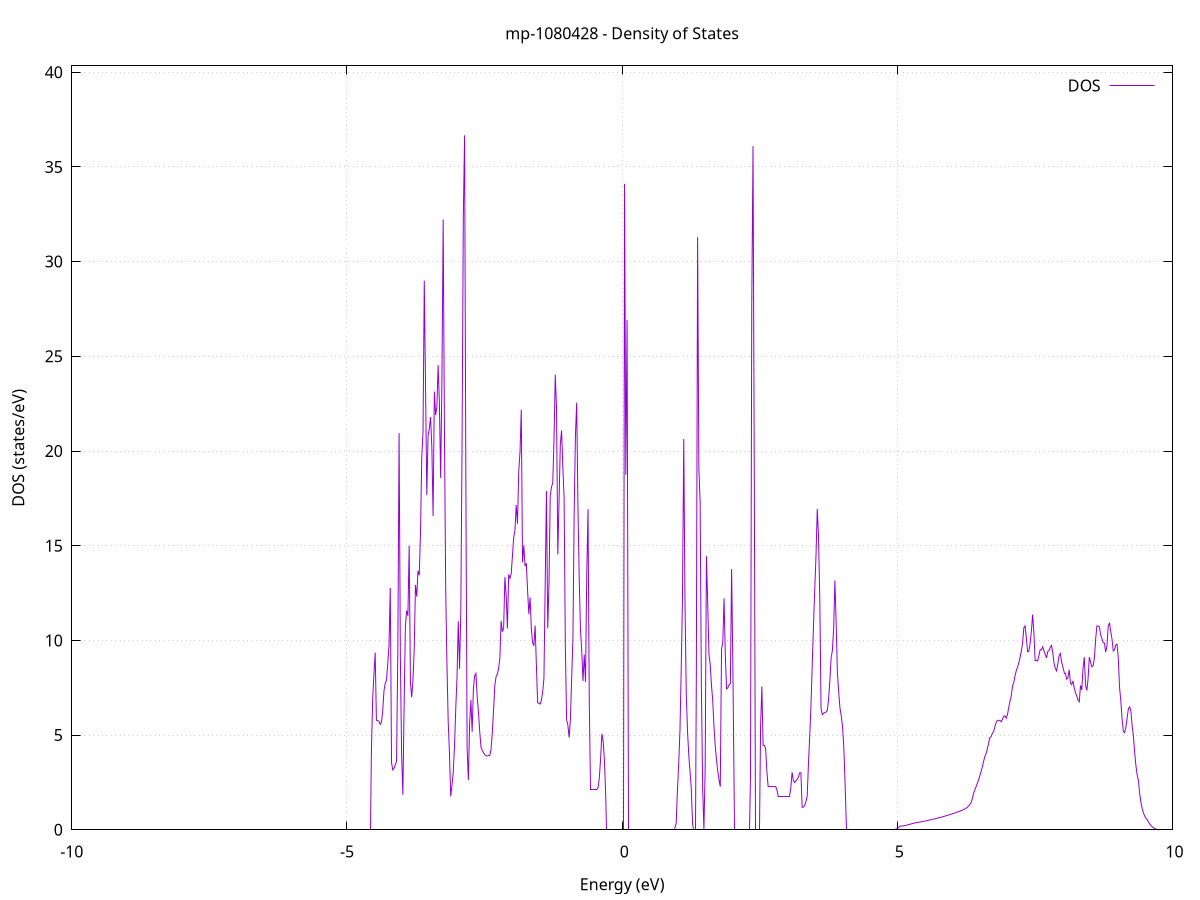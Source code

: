 set title 'mp-1080428 - Density of States'
set xlabel 'Energy (eV)'
set ylabel 'DOS (states/eV)'
set grid
set xrange [-10:10]
set yrange [0:40.336]
set xzeroaxis lt -1
set terminal png size 800,600
set output 'mp-1080428_dos_gnuplot.png'
plot '-' using 1:2 with lines title 'DOS'
-33.919700 0.000000
-33.896800 0.000000
-33.873900 0.000000
-33.851000 0.000000
-33.828200 0.000000
-33.805300 0.000000
-33.782400 0.000000
-33.759500 0.000000
-33.736600 0.000000
-33.713700 0.000000
-33.690800 0.000000
-33.667900 0.000000
-33.645100 0.000000
-33.622200 0.000000
-33.599300 0.000000
-33.576400 0.000000
-33.553500 0.000000
-33.530600 0.000000
-33.507700 0.000000
-33.484900 0.000000
-33.462000 0.000000
-33.439100 0.000000
-33.416200 0.000000
-33.393300 0.000000
-33.370400 0.000000
-33.347500 0.000000
-33.324700 0.000000
-33.301800 0.000000
-33.278900 0.000000
-33.256000 0.000000
-33.233100 0.000000
-33.210200 0.000000
-33.187300 0.000000
-33.164400 0.000000
-33.141600 0.000000
-33.118700 0.000000
-33.095800 0.000000
-33.072900 0.000000
-33.050000 0.000000
-33.027100 0.000000
-33.004200 0.000000
-32.981400 0.000000
-32.958500 0.000000
-32.935600 0.000000
-32.912700 0.000000
-32.889800 0.000000
-32.866900 0.000000
-32.844000 0.000000
-32.821200 0.000000
-32.798300 0.000000
-32.775400 0.000000
-32.752500 0.000000
-32.729600 0.000000
-32.706700 0.000000
-32.683800 0.000000
-32.660900 0.000000
-32.638100 0.000000
-32.615200 0.000000
-32.592300 0.000000
-32.569400 0.000000
-32.546500 0.000000
-32.523600 0.000000
-32.500700 0.000000
-32.477900 0.000000
-32.455000 0.000000
-32.432100 0.000000
-32.409200 0.000000
-32.386300 0.000000
-32.363400 0.000000
-32.340500 0.000000
-32.317700 0.000000
-32.294800 0.000000
-32.271900 0.000000
-32.249000 0.000000
-32.226100 0.000000
-32.203200 0.000000
-32.180300 0.000000
-32.157400 0.000000
-32.134600 0.000000
-32.111700 0.000000
-32.088800 0.000000
-32.065900 0.000000
-32.043000 0.000000
-32.020100 0.000000
-31.997200 0.000000
-31.974400 0.000000
-31.951500 0.000000
-31.928600 0.000000
-31.905700 0.000000
-31.882800 0.000000
-31.859900 0.000000
-31.837000 0.000000
-31.814100 0.000000
-31.791300 0.000000
-31.768400 0.000000
-31.745500 0.000000
-31.722600 0.000000
-31.699700 0.000000
-31.676800 0.000000
-31.653900 0.000000
-31.631100 0.000000
-31.608200 0.000000
-31.585300 0.000000
-31.562400 0.000000
-31.539500 0.000000
-31.516600 0.000000
-31.493700 0.000000
-31.470900 0.000000
-31.448000 0.000000
-31.425100 0.000000
-31.402200 0.000000
-31.379300 0.000000
-31.356400 272.469200
-31.333500 0.000000
-31.310600 0.000000
-31.287800 0.000000
-31.264900 0.000000
-31.242000 0.000000
-31.219100 0.000000
-31.196200 0.000000
-31.173300 0.000000
-31.150400 0.000000
-31.127600 0.000000
-31.104700 0.000000
-31.081800 0.000000
-31.058900 0.000000
-31.036000 0.000000
-31.013100 0.000000
-30.990200 0.000000
-30.967400 0.000000
-30.944500 0.000000
-30.921600 0.000000
-30.898700 0.000000
-30.875800 0.000000
-30.852900 0.000000
-30.830000 0.000000
-30.807100 0.000000
-30.784300 0.000000
-30.761400 0.000000
-30.738500 0.000000
-30.715600 0.000000
-30.692700 0.000000
-30.669800 0.000000
-30.646900 0.000000
-30.624100 0.000000
-30.601200 0.000000
-30.578300 0.000000
-30.555400 0.000000
-30.532500 0.000000
-30.509600 0.000000
-30.486700 0.000000
-30.463900 0.000000
-30.441000 0.000000
-30.418100 0.000000
-30.395200 0.000000
-30.372300 0.000000
-30.349400 0.000000
-30.326500 0.000000
-30.303600 0.000000
-30.280800 0.000000
-30.257900 0.000000
-30.235000 0.000000
-30.212100 0.000000
-30.189200 0.000000
-30.166300 0.000000
-30.143400 0.000000
-30.120600 0.000000
-30.097700 0.000000
-30.074800 0.000000
-30.051900 0.000000
-30.029000 0.000000
-30.006100 0.000000
-29.983200 0.000000
-29.960300 0.000000
-29.937500 0.000000
-29.914600 0.000000
-29.891700 0.000000
-29.868800 0.000000
-29.845900 0.000000
-29.823000 0.000000
-29.800100 0.000000
-29.777300 0.000000
-29.754400 0.000000
-29.731500 0.000000
-29.708600 0.000000
-29.685700 0.000000
-29.662800 0.000000
-29.639900 0.000000
-29.617100 0.000000
-29.594200 0.000000
-29.571300 0.000000
-29.548400 0.000000
-29.525500 0.000000
-29.502600 0.000000
-29.479700 0.000000
-29.456800 0.000000
-29.434000 0.000000
-29.411100 0.000000
-29.388200 0.000000
-29.365300 0.000000
-29.342400 0.000000
-29.319500 0.000000
-29.296600 0.000000
-29.273800 0.000000
-29.250900 0.000000
-29.228000 0.000000
-29.205100 0.000000
-29.182200 0.000000
-29.159300 0.000000
-29.136400 0.000000
-29.113600 0.000000
-29.090700 0.000000
-29.067800 0.000000
-29.044900 0.000000
-29.022000 0.000000
-28.999100 0.000000
-28.976200 0.000000
-28.953300 0.000000
-28.930500 0.000000
-28.907600 0.000000
-28.884700 0.000000
-28.861800 0.000000
-28.838900 0.000000
-28.816000 0.000000
-28.793100 0.000000
-28.770300 0.000000
-28.747400 0.000000
-28.724500 0.000000
-28.701600 0.000000
-28.678700 0.000000
-28.655800 0.000000
-28.632900 0.000000
-28.610100 0.000000
-28.587200 0.000000
-28.564300 0.000000
-28.541400 0.000000
-28.518500 0.000000
-28.495600 0.000000
-28.472700 0.000000
-28.449800 0.000000
-28.427000 0.000000
-28.404100 0.000000
-28.381200 0.000000
-28.358300 0.000000
-28.335400 0.000000
-28.312500 0.000000
-28.289600 0.000000
-28.266800 0.000000
-28.243900 0.000000
-28.221000 0.000000
-28.198100 0.000000
-28.175200 0.000000
-28.152300 0.000000
-28.129400 0.000000
-28.106600 0.000000
-28.083700 0.000000
-28.060800 0.000000
-28.037900 0.000000
-28.015000 0.000000
-27.992100 0.000000
-27.969200 0.000000
-27.946300 0.000000
-27.923500 0.000000
-27.900600 0.000000
-27.877700 0.000000
-27.854800 0.000000
-27.831900 0.000000
-27.809000 0.000000
-27.786100 0.000000
-27.763300 0.000000
-27.740400 0.000000
-27.717500 0.000000
-27.694600 0.000000
-27.671700 0.000000
-27.648800 0.000000
-27.625900 0.000000
-27.603000 0.000000
-27.580200 0.000000
-27.557300 0.000000
-27.534400 0.000000
-27.511500 0.000000
-27.488600 0.000000
-27.465700 0.000000
-27.442800 0.000000
-27.420000 0.000000
-27.397100 0.000000
-27.374200 0.000000
-27.351300 0.000000
-27.328400 0.000000
-27.305500 0.000000
-27.282600 0.000000
-27.259800 0.000000
-27.236900 0.000000
-27.214000 0.000000
-27.191100 0.000000
-27.168200 0.000000
-27.145300 0.000000
-27.122400 0.000000
-27.099500 0.000000
-27.076700 0.000000
-27.053800 0.000000
-27.030900 0.000000
-27.008000 0.000000
-26.985100 0.000000
-26.962200 0.000000
-26.939300 0.000000
-26.916500 0.000000
-26.893600 0.000000
-26.870700 0.000000
-26.847800 0.000000
-26.824900 0.000000
-26.802000 0.000000
-26.779100 0.000000
-26.756300 0.000000
-26.733400 0.000000
-26.710500 0.000000
-26.687600 0.000000
-26.664700 0.000000
-26.641800 0.000000
-26.618900 0.000000
-26.596000 0.000000
-26.573200 0.000000
-26.550300 0.000000
-26.527400 0.000000
-26.504500 0.000000
-26.481600 0.000000
-26.458700 0.000000
-26.435800 0.000000
-26.413000 0.000000
-26.390100 0.000000
-26.367200 0.000000
-26.344300 0.000000
-26.321400 0.000000
-26.298500 0.000000
-26.275600 0.000000
-26.252800 0.000000
-26.229900 0.000000
-26.207000 0.000000
-26.184100 0.000000
-26.161200 0.000000
-26.138300 0.000000
-26.115400 0.000000
-26.092500 0.000000
-26.069700 0.000000
-26.046800 0.000000
-26.023900 0.000000
-26.001000 0.000000
-25.978100 0.000000
-25.955200 0.000000
-25.932300 0.000000
-25.909500 0.000000
-25.886600 0.000000
-25.863700 0.000000
-25.840800 0.000000
-25.817900 0.000000
-25.795000 0.000000
-25.772100 0.000000
-25.749300 0.000000
-25.726400 0.000000
-25.703500 0.000000
-25.680600 0.000000
-25.657700 0.000000
-25.634800 0.000000
-25.611900 0.000000
-25.589000 0.000000
-25.566200 0.000000
-25.543300 0.000000
-25.520400 0.000000
-25.497500 0.000000
-25.474600 0.000000
-25.451700 0.000000
-25.428800 0.000000
-25.406000 0.000000
-25.383100 0.000000
-25.360200 0.000000
-25.337300 0.000000
-25.314400 0.000000
-25.291500 0.000000
-25.268600 0.000000
-25.245700 0.000000
-25.222900 0.000000
-25.200000 0.000000
-25.177100 0.000000
-25.154200 0.000000
-25.131300 0.000000
-25.108400 0.000000
-25.085500 0.000000
-25.062700 0.000000
-25.039800 0.000000
-25.016900 0.000000
-24.994000 0.000000
-24.971100 0.000000
-24.948200 0.000000
-24.925300 0.000000
-24.902500 0.000000
-24.879600 0.000000
-24.856700 0.000000
-24.833800 0.000000
-24.810900 0.000000
-24.788000 0.000000
-24.765100 0.000000
-24.742200 0.000000
-24.719400 0.000000
-24.696500 0.000000
-24.673600 0.000000
-24.650700 0.000000
-24.627800 0.000000
-24.604900 0.000000
-24.582000 0.000000
-24.559200 0.000000
-24.536300 0.000000
-24.513400 0.000000
-24.490500 0.000000
-24.467600 0.000000
-24.444700 0.000000
-24.421800 0.000000
-24.399000 0.000000
-24.376100 0.000000
-24.353200 0.000000
-24.330300 0.000000
-24.307400 0.000000
-24.284500 0.000000
-24.261600 0.000000
-24.238700 0.000000
-24.215900 0.000000
-24.193000 0.000000
-24.170100 0.000000
-24.147200 0.000000
-24.124300 0.000000
-24.101400 0.000000
-24.078500 0.000000
-24.055700 0.000000
-24.032800 0.000000
-24.009900 0.000000
-23.987000 0.000000
-23.964100 0.000000
-23.941200 0.000000
-23.918300 0.000000
-23.895500 0.000000
-23.872600 0.000000
-23.849700 0.000000
-23.826800 0.000000
-23.803900 0.000000
-23.781000 0.000000
-23.758100 0.000000
-23.735200 0.000000
-23.712400 0.000000
-23.689500 0.000000
-23.666600 0.000000
-23.643700 0.000000
-23.620800 0.000000
-23.597900 0.000000
-23.575000 0.000000
-23.552200 0.000000
-23.529300 0.000000
-23.506400 0.000000
-23.483500 0.000000
-23.460600 0.000000
-23.437700 0.000000
-23.414800 0.000000
-23.391900 0.000000
-23.369100 0.000000
-23.346200 0.000000
-23.323300 0.000000
-23.300400 0.000000
-23.277500 0.000000
-23.254600 0.000000
-23.231700 0.000000
-23.208900 0.000000
-23.186000 0.000000
-23.163100 0.000000
-23.140200 0.000000
-23.117300 0.000000
-23.094400 0.000000
-23.071500 0.000000
-23.048700 0.000000
-23.025800 0.000000
-23.002900 0.000000
-22.980000 0.000000
-22.957100 0.000000
-22.934200 0.000000
-22.911300 0.000000
-22.888400 0.000000
-22.865600 0.000000
-22.842700 0.000000
-22.819800 0.000000
-22.796900 0.000000
-22.774000 0.000000
-22.751100 0.000000
-22.728200 0.000000
-22.705400 0.000000
-22.682500 0.000000
-22.659600 0.000000
-22.636700 0.000000
-22.613800 0.000000
-22.590900 0.000000
-22.568000 0.000000
-22.545200 0.000000
-22.522300 0.000000
-22.499400 0.000000
-22.476500 0.000000
-22.453600 0.000000
-22.430700 0.000000
-22.407800 0.000000
-22.384900 0.000000
-22.362100 0.000000
-22.339200 0.000000
-22.316300 0.000000
-22.293400 0.000000
-22.270500 0.000000
-22.247600 0.000000
-22.224700 0.000000
-22.201900 0.000000
-22.179000 0.000000
-22.156100 0.000000
-22.133200 0.000000
-22.110300 0.000000
-22.087400 0.000000
-22.064500 0.000000
-22.041700 0.000000
-22.018800 0.000000
-21.995900 0.000000
-21.973000 0.000000
-21.950100 0.000000
-21.927200 0.000000
-21.904300 0.000000
-21.881400 0.000000
-21.858600 0.000000
-21.835700 0.000000
-21.812800 0.000000
-21.789900 0.000000
-21.767000 0.000000
-21.744100 0.000000
-21.721200 0.000000
-21.698400 0.000000
-21.675500 0.000000
-21.652600 0.000000
-21.629700 0.000000
-21.606800 0.000000
-21.583900 0.000000
-21.561000 0.000000
-21.538200 0.000000
-21.515300 0.000000
-21.492400 0.000000
-21.469500 0.000000
-21.446600 0.000000
-21.423700 0.000000
-21.400800 0.000000
-21.377900 0.000000
-21.355100 0.000000
-21.332200 0.000000
-21.309300 0.000000
-21.286400 0.000000
-21.263500 0.000000
-21.240600 0.000000
-21.217700 0.000000
-21.194900 0.000000
-21.172000 0.000000
-21.149100 0.000000
-21.126200 0.000000
-21.103300 0.000000
-21.080400 0.000000
-21.057500 0.000000
-21.034600 0.000000
-21.011800 0.000000
-20.988900 0.000000
-20.966000 0.000000
-20.943100 0.000000
-20.920200 0.000000
-20.897300 0.000000
-20.874400 0.000000
-20.851600 0.000000
-20.828700 0.000000
-20.805800 0.000000
-20.782900 0.000000
-20.760000 0.000000
-20.737100 0.000000
-20.714200 0.000000
-20.691400 0.000000
-20.668500 0.000000
-20.645600 0.000000
-20.622700 0.000000
-20.599800 0.000000
-20.576900 0.000000
-20.554000 0.000000
-20.531100 0.000000
-20.508300 0.000000
-20.485400 0.000000
-20.462500 0.000000
-20.439600 0.000000
-20.416700 0.000000
-20.393800 0.000000
-20.370900 0.000000
-20.348100 0.000000
-20.325200 0.000000
-20.302300 0.000000
-20.279400 0.000000
-20.256500 0.000000
-20.233600 0.000000
-20.210700 0.000000
-20.187900 0.000000
-20.165000 0.000000
-20.142100 0.000000
-20.119200 0.000000
-20.096300 0.000000
-20.073400 0.000000
-20.050500 0.000000
-20.027600 0.000000
-20.004800 0.000000
-19.981900 0.000000
-19.959000 0.000000
-19.936100 0.000000
-19.913200 0.000000
-19.890300 0.000000
-19.867400 0.000000
-19.844600 0.000000
-19.821700 0.000000
-19.798800 0.000000
-19.775900 0.000000
-19.753000 0.000000
-19.730100 0.000000
-19.707200 0.000000
-19.684400 0.000000
-19.661500 0.000000
-19.638600 0.000000
-19.615700 0.000000
-19.592800 0.000000
-19.569900 0.000000
-19.547000 0.000000
-19.524100 0.000000
-19.501300 0.000000
-19.478400 0.000000
-19.455500 0.000000
-19.432600 0.000000
-19.409700 0.000000
-19.386800 0.000000
-19.363900 0.000000
-19.341100 0.000000
-19.318200 0.000000
-19.295300 0.000000
-19.272400 0.000000
-19.249500 0.000000
-19.226600 0.000000
-19.203700 0.000000
-19.180900 0.000000
-19.158000 0.000000
-19.135100 0.000000
-19.112200 0.000000
-19.089300 0.000000
-19.066400 0.000000
-19.043500 0.000000
-19.020600 0.000000
-18.997800 0.000000
-18.974900 0.000000
-18.952000 0.000000
-18.929100 0.000000
-18.906200 0.000000
-18.883300 0.000000
-18.860400 0.000000
-18.837600 0.000000
-18.814700 0.000000
-18.791800 0.000000
-18.768900 0.000000
-18.746000 0.000000
-18.723100 0.000000
-18.700200 0.000000
-18.677300 0.000000
-18.654500 0.000000
-18.631600 0.000000
-18.608700 0.000000
-18.585800 0.000000
-18.562900 0.000000
-18.540000 0.000000
-18.517100 0.000000
-18.494300 0.000000
-18.471400 0.000000
-18.448500 0.000000
-18.425600 0.000000
-18.402700 0.000000
-18.379800 0.000000
-18.356900 0.000000
-18.334100 0.000000
-18.311200 0.000000
-18.288300 0.000000
-18.265400 0.000000
-18.242500 0.000000
-18.219600 0.000000
-18.196700 0.000000
-18.173800 0.000000
-18.151000 0.000000
-18.128100 0.000000
-18.105200 0.000000
-18.082300 0.000000
-18.059400 0.000000
-18.036500 0.000000
-18.013600 0.000000
-17.990800 0.000000
-17.967900 0.000000
-17.945000 0.000000
-17.922100 0.000000
-17.899200 0.000000
-17.876300 0.000000
-17.853400 0.000000
-17.830600 0.000000
-17.807700 0.000000
-17.784800 0.000000
-17.761900 0.000000
-17.739000 0.000000
-17.716100 0.000000
-17.693200 0.000000
-17.670300 0.000000
-17.647500 0.000000
-17.624600 0.000000
-17.601700 0.000000
-17.578800 0.000000
-17.555900 0.000000
-17.533000 0.000000
-17.510100 0.000000
-17.487300 0.000000
-17.464400 0.000000
-17.441500 0.000000
-17.418600 0.000000
-17.395700 0.000000
-17.372800 0.000000
-17.349900 0.000000
-17.327100 0.000000
-17.304200 0.000000
-17.281300 0.000000
-17.258400 0.000000
-17.235500 0.000000
-17.212600 0.000000
-17.189700 0.000000
-17.166800 0.000000
-17.144000 0.000000
-17.121100 0.000000
-17.098200 0.000000
-17.075300 0.000000
-17.052400 0.000000
-17.029500 0.000000
-17.006600 0.000000
-16.983800 0.000000
-16.960900 0.000000
-16.938000 0.000000
-16.915100 0.000000
-16.892200 0.000000
-16.869300 0.000000
-16.846400 0.000000
-16.823500 0.000000
-16.800700 0.000000
-16.777800 0.000000
-16.754900 0.000000
-16.732000 0.000000
-16.709100 0.000000
-16.686200 0.000000
-16.663300 0.000000
-16.640500 0.000000
-16.617600 0.000000
-16.594700 0.000000
-16.571800 0.000000
-16.548900 0.000000
-16.526000 0.000000
-16.503100 0.000000
-16.480300 0.000000
-16.457400 0.000000
-16.434500 0.000000
-16.411600 0.000000
-16.388700 0.000000
-16.365800 0.000000
-16.342900 0.000000
-16.320000 0.000000
-16.297200 0.000000
-16.274300 0.000000
-16.251400 0.000000
-16.228500 0.000000
-16.205600 0.000000
-16.182700 0.000000
-16.159800 0.000000
-16.137000 0.000000
-16.114100 0.000000
-16.091200 0.000000
-16.068300 0.000000
-16.045400 0.000000
-16.022500 0.000000
-15.999600 0.000000
-15.976800 0.000000
-15.953900 0.000000
-15.931000 0.000000
-15.908100 0.000000
-15.885200 0.000000
-15.862300 0.000000
-15.839400 0.000000
-15.816500 0.000000
-15.793700 0.000000
-15.770800 0.000000
-15.747900 0.000000
-15.725000 0.000000
-15.702100 0.000000
-15.679200 0.000000
-15.656300 0.000000
-15.633500 0.000000
-15.610600 0.000000
-15.587700 0.000000
-15.564800 0.000000
-15.541900 0.000000
-15.519000 0.000000
-15.496100 0.000000
-15.473300 0.000000
-15.450400 0.000000
-15.427500 0.000000
-15.404600 0.000000
-15.381700 0.000000
-15.358800 0.000000
-15.335900 0.000000
-15.313000 0.000000
-15.290200 0.000000
-15.267300 0.000000
-15.244400 0.000000
-15.221500 0.000000
-15.198600 0.000000
-15.175700 0.000000
-15.152800 0.000000
-15.130000 0.000000
-15.107100 0.000000
-15.084200 0.000000
-15.061300 0.000000
-15.038400 0.000000
-15.015500 0.000000
-14.992600 0.000000
-14.969800 0.000000
-14.946900 0.000000
-14.924000 0.000000
-14.901100 4.451800
-14.878200 14.257900
-14.855300 20.061600
-14.832400 15.992400
-14.809500 18.069200
-14.786700 0.000000
-14.763800 0.000000
-14.740900 0.000000
-14.718000 0.000000
-14.695100 0.000000
-14.672200 0.000000
-14.649300 0.000000
-14.626500 0.000000
-14.603600 0.000000
-14.580700 0.000000
-14.557800 0.000000
-14.534900 0.000000
-14.512000 0.000000
-14.489100 0.000000
-14.466200 0.000000
-14.443400 0.000000
-14.420500 0.000000
-14.397600 0.000000
-14.374700 0.000000
-14.351800 0.000000
-14.328900 0.000000
-14.306000 0.000000
-14.283200 0.000000
-14.260300 0.000000
-14.237400 24.989400
-14.214500 15.414300
-14.191600 15.265600
-14.168700 30.694700
-14.145800 7.101800
-14.123000 0.000000
-14.100100 0.000000
-14.077200 0.000000
-14.054300 0.000000
-14.031400 0.000000
-14.008500 0.000000
-13.985600 0.000000
-13.962700 0.000000
-13.939900 132.241400
-13.917000 21.480000
-13.894100 30.239600
-13.871200 20.222100
-13.848300 0.000000
-13.825400 0.000000
-13.802500 20.245900
-13.779700 49.607300
-13.756800 82.692700
-13.733900 20.601900
-13.711000 14.799800
-13.688100 0.000000
-13.665200 0.000000
-13.642300 0.000000
-13.619500 21.348200
-13.596600 14.720400
-13.573700 15.957200
-13.550800 25.543900
-13.527900 9.904800
-13.505000 0.000000
-13.482100 0.000000
-13.459200 0.000000
-13.436400 0.000000
-13.413500 0.000000
-13.390600 0.000000
-13.367700 0.000000
-13.344800 0.000000
-13.321900 0.000000
-13.299000 0.000000
-13.276200 0.000000
-13.253300 0.000000
-13.230400 0.000000
-13.207500 0.000000
-13.184600 0.000000
-13.161700 0.000000
-13.138800 0.000000
-13.116000 0.000000
-13.093100 0.000000
-13.070200 0.000000
-13.047300 0.000000
-13.024400 0.000000
-13.001500 0.000000
-12.978600 0.000000
-12.955700 0.000000
-12.932900 0.000000
-12.910000 0.000000
-12.887100 0.000000
-12.864200 0.000000
-12.841300 0.000000
-12.818400 0.000000
-12.795500 0.000000
-12.772700 0.000000
-12.749800 0.000000
-12.726900 0.000000
-12.704000 0.000000
-12.681100 0.000000
-12.658200 0.000000
-12.635300 0.000000
-12.612500 0.000000
-12.589600 0.000000
-12.566700 0.000000
-12.543800 0.000000
-12.520900 0.000000
-12.498000 0.000000
-12.475100 0.000000
-12.452200 0.000000
-12.429400 0.000000
-12.406500 0.000000
-12.383600 0.000000
-12.360700 0.000000
-12.337800 0.000000
-12.314900 0.000000
-12.292000 0.000000
-12.269200 0.000000
-12.246300 0.000000
-12.223400 0.000000
-12.200500 0.000000
-12.177600 0.000000
-12.154700 0.000000
-12.131800 0.000000
-12.108900 0.000000
-12.086100 0.000000
-12.063200 0.000000
-12.040300 0.000000
-12.017400 0.000000
-11.994500 0.000000
-11.971600 0.000000
-11.948700 0.000000
-11.925900 0.000000
-11.903000 0.000000
-11.880100 0.000000
-11.857200 0.000000
-11.834300 0.000000
-11.811400 0.000000
-11.788500 0.000000
-11.765700 0.000000
-11.742800 0.000000
-11.719900 0.000000
-11.697000 0.000000
-11.674100 0.000000
-11.651200 0.000000
-11.628300 0.000000
-11.605400 0.000000
-11.582600 0.000000
-11.559700 0.000000
-11.536800 0.000000
-11.513900 0.000000
-11.491000 0.000000
-11.468100 0.000000
-11.445200 0.000000
-11.422400 0.000000
-11.399500 0.000000
-11.376600 0.000000
-11.353700 0.000000
-11.330800 0.000000
-11.307900 0.000000
-11.285000 0.000000
-11.262200 0.000000
-11.239300 0.000000
-11.216400 0.000000
-11.193500 0.000000
-11.170600 0.000000
-11.147700 0.000000
-11.124800 0.000000
-11.101900 0.000000
-11.079100 0.000000
-11.056200 0.000000
-11.033300 0.000000
-11.010400 0.000000
-10.987500 0.000000
-10.964600 0.000000
-10.941700 0.000000
-10.918900 0.000000
-10.896000 0.000000
-10.873100 0.000000
-10.850200 0.000000
-10.827300 0.000000
-10.804400 0.000000
-10.781500 0.000000
-10.758700 0.000000
-10.735800 0.000000
-10.712900 0.000000
-10.690000 0.000000
-10.667100 0.000000
-10.644200 0.000000
-10.621300 0.000000
-10.598400 0.000000
-10.575600 0.000000
-10.552700 0.000000
-10.529800 0.000000
-10.506900 0.000000
-10.484000 0.000000
-10.461100 0.000000
-10.438200 0.000000
-10.415400 0.000000
-10.392500 0.000000
-10.369600 0.000000
-10.346700 0.000000
-10.323800 0.000000
-10.300900 0.000000
-10.278000 0.000000
-10.255200 0.000000
-10.232300 0.000000
-10.209400 0.000000
-10.186500 0.000000
-10.163600 0.000000
-10.140700 0.000000
-10.117800 0.000000
-10.094900 0.000000
-10.072100 0.000000
-10.049200 0.000000
-10.026300 0.000000
-10.003400 0.000000
-9.980500 0.000000
-9.957600 0.000000
-9.934700 0.000000
-9.911900 0.000000
-9.889000 0.000000
-9.866100 0.000000
-9.843200 0.000000
-9.820300 0.000000
-9.797400 0.000000
-9.774500 0.000000
-9.751600 0.000000
-9.728800 0.000000
-9.705900 0.000000
-9.683000 0.000000
-9.660100 0.000000
-9.637200 0.000000
-9.614300 0.000000
-9.591400 0.000000
-9.568600 0.000000
-9.545700 0.000000
-9.522800 0.000000
-9.499900 0.000000
-9.477000 0.000000
-9.454100 0.000000
-9.431200 0.000000
-9.408400 0.000000
-9.385500 0.000000
-9.362600 0.000000
-9.339700 0.000000
-9.316800 0.000000
-9.293900 0.000000
-9.271000 0.000000
-9.248100 0.000000
-9.225300 0.000000
-9.202400 0.000000
-9.179500 0.000000
-9.156600 0.000000
-9.133700 0.000000
-9.110800 0.000000
-9.087900 0.000000
-9.065100 0.000000
-9.042200 0.000000
-9.019300 0.000000
-8.996400 0.000000
-8.973500 0.000000
-8.950600 0.000000
-8.927700 0.000000
-8.904900 0.000000
-8.882000 0.000000
-8.859100 0.000000
-8.836200 0.000000
-8.813300 0.000000
-8.790400 0.000000
-8.767500 0.000000
-8.744600 0.000000
-8.721800 0.000000
-8.698900 0.000000
-8.676000 0.000000
-8.653100 0.000000
-8.630200 0.000000
-8.607300 0.000000
-8.584400 0.000000
-8.561600 0.000000
-8.538700 0.000000
-8.515800 0.000000
-8.492900 0.000000
-8.470000 0.000000
-8.447100 0.000000
-8.424200 0.000000
-8.401400 0.000000
-8.378500 0.000000
-8.355600 0.000000
-8.332700 0.000000
-8.309800 0.000000
-8.286900 0.000000
-8.264000 0.000000
-8.241100 0.000000
-8.218300 0.000000
-8.195400 0.000000
-8.172500 0.000000
-8.149600 0.000000
-8.126700 0.000000
-8.103800 0.000000
-8.080900 0.000000
-8.058100 0.000000
-8.035200 0.000000
-8.012300 0.000000
-7.989400 0.000000
-7.966500 0.000000
-7.943600 0.000000
-7.920700 0.000000
-7.897800 0.000000
-7.875000 0.000000
-7.852100 0.000000
-7.829200 0.000000
-7.806300 0.000000
-7.783400 0.000000
-7.760500 0.000000
-7.737600 0.000000
-7.714800 0.000000
-7.691900 0.000000
-7.669000 0.000000
-7.646100 0.000000
-7.623200 0.000000
-7.600300 0.000000
-7.577400 0.000000
-7.554600 0.000000
-7.531700 0.000000
-7.508800 0.000000
-7.485900 0.000000
-7.463000 0.000000
-7.440100 0.000000
-7.417200 0.000000
-7.394300 0.000000
-7.371500 0.000000
-7.348600 0.000000
-7.325700 0.000000
-7.302800 0.000000
-7.279900 0.000000
-7.257000 0.000000
-7.234100 0.000000
-7.211300 0.000000
-7.188400 0.000000
-7.165500 0.000000
-7.142600 0.000000
-7.119700 0.000000
-7.096800 0.000000
-7.073900 0.000000
-7.051100 0.000000
-7.028200 0.000000
-7.005300 0.000000
-6.982400 0.000000
-6.959500 0.000000
-6.936600 0.000000
-6.913700 0.000000
-6.890800 0.000000
-6.868000 0.000000
-6.845100 0.000000
-6.822200 0.000000
-6.799300 0.000000
-6.776400 0.000000
-6.753500 0.000000
-6.730600 0.000000
-6.707800 0.000000
-6.684900 0.000000
-6.662000 0.000000
-6.639100 0.000000
-6.616200 0.000000
-6.593300 0.000000
-6.570400 0.000000
-6.547600 0.000000
-6.524700 0.000000
-6.501800 0.000000
-6.478900 0.000000
-6.456000 0.000000
-6.433100 0.000000
-6.410200 0.000000
-6.387300 0.000000
-6.364500 0.000000
-6.341600 0.000000
-6.318700 0.000000
-6.295800 0.000000
-6.272900 0.000000
-6.250000 0.000000
-6.227100 0.000000
-6.204300 0.000000
-6.181400 0.000000
-6.158500 0.000000
-6.135600 0.000000
-6.112700 0.000000
-6.089800 0.000000
-6.066900 0.000000
-6.044100 0.000000
-6.021200 0.000000
-5.998300 0.000000
-5.975400 0.000000
-5.952500 0.000000
-5.929600 0.000000
-5.906700 0.000000
-5.883800 0.000000
-5.861000 0.000000
-5.838100 0.000000
-5.815200 0.000000
-5.792300 0.000000
-5.769400 0.000000
-5.746500 0.000000
-5.723600 0.000000
-5.700800 0.000000
-5.677900 0.000000
-5.655000 0.000000
-5.632100 0.000000
-5.609200 0.000000
-5.586300 0.000000
-5.563400 0.000000
-5.540500 0.000000
-5.517700 0.000000
-5.494800 0.000000
-5.471900 0.000000
-5.449000 0.000000
-5.426100 0.000000
-5.403200 0.000000
-5.380300 0.000000
-5.357500 0.000000
-5.334600 0.000000
-5.311700 0.000000
-5.288800 0.000000
-5.265900 0.000000
-5.243000 0.000000
-5.220100 0.000000
-5.197300 0.000000
-5.174400 0.000000
-5.151500 0.000000
-5.128600 0.000000
-5.105700 0.000000
-5.082800 0.000000
-5.059900 0.000000
-5.037000 0.000000
-5.014200 0.000000
-4.991300 0.000000
-4.968400 0.000000
-4.945500 0.000000
-4.922600 0.000000
-4.899700 0.000000
-4.876800 0.000000
-4.854000 0.000000
-4.831100 0.000000
-4.808200 0.000000
-4.785300 0.000000
-4.762400 0.000000
-4.739500 0.000000
-4.716600 0.000000
-4.693800 0.000000
-4.670900 0.000000
-4.648000 0.000000
-4.625100 0.000000
-4.602200 0.000000
-4.579300 0.000000
-4.556400 4.096100
-4.533500 6.879400
-4.510700 8.183300
-4.487800 9.359500
-4.464900 5.778500
-4.442000 5.762900
-4.419100 5.738000
-4.396200 5.557200
-4.373300 5.684200
-4.350500 6.282000
-4.327600 7.332700
-4.304700 7.729700
-4.281800 7.900200
-4.258900 8.764900
-4.236000 9.760200
-4.213100 12.774000
-4.190300 3.533400
-4.167400 3.159500
-4.144500 3.241500
-4.121600 3.436300
-4.098700 3.621200
-4.075800 9.463400
-4.052900 20.944000
-4.030000 9.141000
-4.007200 3.996500
-3.984300 1.847300
-3.961400 6.617300
-3.938500 10.740200
-3.915600 11.572700
-3.892700 11.297800
-3.869800 15.010000
-3.847000 7.808800
-3.824100 6.995800
-3.801200 7.874100
-3.778300 9.479900
-3.755400 12.925100
-3.732500 12.309200
-3.709600 13.675100
-3.686800 13.439000
-3.663900 15.682300
-3.641000 19.676300
-3.618100 20.993000
-3.595200 28.999200
-3.572300 23.359200
-3.549400 17.678000
-3.526500 20.800900
-3.503700 21.174600
-3.480800 21.789700
-3.457900 20.205100
-3.435000 16.566500
-3.412100 23.140000
-3.389200 21.899000
-3.366300 22.318700
-3.343500 24.534300
-3.320600 22.553800
-3.297700 18.571900
-3.274800 23.669200
-3.251900 32.224900
-3.229000 21.066600
-3.206100 12.702200
-3.183200 8.707800
-3.160400 5.682600
-3.137500 4.030600
-3.114600 1.756200
-3.091700 2.347700
-3.068800 3.052800
-3.045900 4.422400
-3.023000 6.436500
-3.000200 8.079100
-2.977300 11.008600
-2.954400 8.502400
-2.931500 11.523000
-2.908600 20.480200
-2.885700 32.379900
-2.862800 36.669300
-2.840000 18.555000
-2.817100 4.312200
-2.794200 2.628500
-2.771300 5.605600
-2.748400 6.851300
-2.725500 5.169800
-2.702600 7.469000
-2.679700 8.134000
-2.656900 8.258500
-2.634000 7.027700
-2.611100 6.215700
-2.588200 5.200100
-2.565300 4.373900
-2.542400 4.191600
-2.519500 4.064600
-2.496700 3.973100
-2.473800 3.910900
-2.450900 3.892200
-2.428000 3.915100
-2.405100 3.935100
-2.382200 4.237300
-2.359300 5.124800
-2.336500 6.322700
-2.313600 7.614700
-2.290700 8.085400
-2.267800 8.216200
-2.244900 8.523700
-2.222000 9.040000
-2.199100 11.029100
-2.176200 10.458900
-2.153400 10.635600
-2.130500 13.340000
-2.107600 12.433500
-2.084700 10.632000
-2.061800 13.484400
-2.038900 13.274500
-2.016000 13.523000
-1.993200 14.456200
-1.970300 15.442400
-1.947400 15.815900
-1.924500 17.149600
-1.901600 16.159300
-1.878700 18.956900
-1.855800 19.940900
-1.833000 22.182000
-1.810100 14.131000
-1.787200 15.006900
-1.764300 13.924300
-1.741400 14.075600
-1.718500 12.656200
-1.695600 11.391900
-1.672700 12.271700
-1.649900 10.592500
-1.627000 9.879700
-1.604100 9.716400
-1.581200 10.784000
-1.558300 8.685200
-1.535400 6.702100
-1.512500 6.682500
-1.489700 6.636800
-1.466800 6.843800
-1.443900 7.262600
-1.421000 7.999100
-1.398100 12.992700
-1.375200 17.884100
-1.352300 10.634600
-1.329400 12.990300
-1.306600 17.643700
-1.283700 18.091700
-1.260800 18.319700
-1.237900 20.608800
-1.215000 24.033100
-1.192100 22.252700
-1.169200 14.539500
-1.146400 17.335200
-1.123500 20.352400
-1.100600 21.091300
-1.077700 19.162000
-1.054800 17.557800
-1.031900 9.618600
-1.009000 5.794600
-0.986200 5.538700
-0.963300 4.867600
-0.940400 5.823000
-0.917500 7.981900
-0.894600 10.084700
-0.871700 16.753800
-0.848800 20.812000
-0.825900 22.549200
-0.803100 17.050300
-0.780200 13.286400
-0.757300 10.559400
-0.734400 9.433900
-0.711500 7.856100
-0.688600 9.245400
-0.665700 7.806100
-0.642900 13.519100
-0.620000 16.927100
-0.597100 6.746200
-0.574200 2.127500
-0.551300 2.127300
-0.528400 2.127200
-0.505500 2.127000
-0.482700 2.126800
-0.459800 2.126700
-0.436900 2.224700
-0.414000 2.766300
-0.391100 3.779500
-0.368200 5.070800
-0.345300 4.677800
-0.322400 3.697300
-0.299600 1.900900
-0.276700 0.000000
-0.253800 0.000000
-0.230900 0.000000
-0.208000 0.000000
-0.185100 0.000000
-0.162200 0.000000
-0.139400 0.000000
-0.116500 0.000000
-0.093600 0.000000
-0.070700 0.000000
-0.047800 0.000000
-0.024900 0.000000
-0.002000 0.000000
0.020800 0.000000
0.043700 34.101300
0.066600 18.743200
0.089500 26.931700
0.112400 0.000000
0.135300 0.000000
0.158200 0.000000
0.181100 0.000000
0.203900 0.000000
0.226800 0.000000
0.249700 0.000000
0.272600 0.000000
0.295500 0.000000
0.318400 0.000000
0.341300 0.000000
0.364100 0.000000
0.387000 0.000000
0.409900 0.000000
0.432800 0.000000
0.455700 0.000000
0.478600 0.000000
0.501500 0.000000
0.524300 0.000000
0.547200 0.000000
0.570100 0.000000
0.593000 0.000000
0.615900 0.000000
0.638800 0.000000
0.661700 0.000000
0.684600 0.000000
0.707400 0.000000
0.730300 0.000000
0.753200 0.000000
0.776100 0.000000
0.799000 0.000000
0.821900 0.000000
0.844800 0.000000
0.867600 0.000000
0.890500 0.000000
0.913400 0.000000
0.936300 0.000000
0.959200 0.000000
0.982100 0.356800
1.005000 2.109200
1.027900 3.503600
1.050700 5.271600
1.073600 8.522100
1.096500 12.285400
1.119400 20.638800
1.142300 11.951200
1.165200 7.143000
1.188100 5.185500
1.210900 3.924400
1.233800 3.060000
1.256700 2.152000
1.279600 0.310600
1.302500 0.000000
1.325400 0.000000
1.348300 8.237200
1.371100 31.294200
1.394000 19.092100
1.416900 17.334400
1.439800 7.555100
1.462700 2.247400
1.485600 0.000000
1.508500 3.268300
1.531400 14.443700
1.554200 12.000800
1.577100 9.285300
1.600000 8.718800
1.622900 7.641900
1.645800 6.811500
1.668700 5.451900
1.691600 4.434000
1.714400 3.696600
1.737300 3.085300
1.760200 2.636800
1.783100 2.276500
1.806000 9.559000
1.828900 9.886000
1.851800 12.220100
1.874600 9.228700
1.897500 7.441100
1.920400 7.494000
1.943300 7.659900
1.966200 7.723900
1.989100 13.767100
2.012000 8.596400
2.034900 0.000000
2.057700 0.000000
2.080600 0.000000
2.103500 0.000000
2.126400 0.000000
2.149300 0.000000
2.172200 0.000000
2.195100 0.000000
2.217900 0.000000
2.240800 0.000000
2.263700 0.000000
2.286600 0.000000
2.309500 0.000000
2.332400 2.813500
2.355300 27.790700
2.378100 36.102800
2.401000 18.718900
2.423900 0.000000
2.446800 0.000000
2.469700 0.000000
2.492600 0.000000
2.515500 5.440700
2.538400 7.566000
2.561200 4.460500
2.584100 4.465600
2.607000 4.290600
2.629900 3.073900
2.652800 2.279200
2.675700 2.279500
2.698600 2.279900
2.721400 2.280300
2.744300 2.280700
2.767200 2.281100
2.790100 2.281600
2.813000 2.099600
2.835900 1.753900
2.858800 1.753000
2.881600 1.753100
2.904500 1.753200
2.927400 1.753200
2.950300 1.753300
2.973200 1.753400
2.996100 1.753400
3.019000 1.753500
3.041900 1.753600
3.064700 2.211900
3.087600 3.035000
3.110500 2.614500
3.133400 2.492800
3.156300 2.575400
3.179200 2.669700
3.202100 2.787500
3.224900 3.006100
3.247800 3.011900
3.270700 1.189700
3.293600 1.192600
3.316500 1.288700
3.339400 1.471700
3.362300 1.781500
3.385200 3.486200
3.408000 4.933300
3.430900 6.556400
3.453800 8.732500
3.476700 10.792400
3.499600 12.693300
3.522500 14.489800
3.545400 16.947800
3.568200 15.463000
3.591100 12.211500
3.614000 6.410400
3.636900 6.080300
3.659800 6.148400
3.682700 6.190100
3.705600 6.213600
3.728400 6.311500
3.751300 6.904000
3.774200 7.874900
3.797100 9.066800
3.820000 9.473800
3.842900 10.586800
3.865800 13.160100
3.888700 10.907400
3.911500 8.242300
3.934400 7.299100
3.957300 6.433500
3.980200 6.028400
4.003100 5.478300
4.026000 4.468500
4.048900 2.619600
4.071700 0.000000
4.094600 0.000000
4.117500 0.000000
4.140400 0.000000
4.163300 0.000000
4.186200 0.000000
4.209100 0.000000
4.231900 0.000000
4.254800 0.000000
4.277700 0.000000
4.300600 0.000000
4.323500 0.000000
4.346400 0.000000
4.369300 0.000000
4.392200 0.000000
4.415000 0.000000
4.437900 0.000000
4.460800 0.000000
4.483700 0.000000
4.506600 0.000000
4.529500 0.000000
4.552400 0.000000
4.575200 0.000000
4.598100 0.000000
4.621000 0.000000
4.643900 0.000000
4.666800 0.000000
4.689700 0.000000
4.712600 0.000000
4.735400 0.000000
4.758300 0.000000
4.781200 0.000000
4.804100 0.000000
4.827000 0.000000
4.849900 0.000000
4.872800 0.000000
4.895700 0.000000
4.918500 0.000000
4.941400 0.005800
4.964300 0.023600
4.987200 0.053500
5.010100 0.095400
5.033000 0.149400
5.055900 0.204100
5.078700 0.203600
5.101600 0.199800
5.124500 0.213400
5.147400 0.229400
5.170300 0.245800
5.193200 0.262600
5.216100 0.279900
5.239000 0.297600
5.261800 0.315700
5.284700 0.333800
5.307600 0.351400
5.330500 0.367900
5.353400 0.382100
5.376300 0.394600
5.399200 0.405800
5.422000 0.416200
5.444900 0.427400
5.467800 0.439900
5.490700 0.453300
5.513600 0.467400
5.536500 0.481900
5.559400 0.496700
5.582200 0.511700
5.605100 0.526900
5.628000 0.542200
5.650900 0.557800
5.673800 0.573900
5.696700 0.590400
5.719600 0.606900
5.742500 0.623500
5.765300 0.640400
5.788200 0.658000
5.811100 0.676300
5.834000 0.695000
5.856900 0.714100
5.879800 0.733700
5.902700 0.753700
5.925500 0.774000
5.948400 0.794700
5.971300 0.815800
5.994200 0.837300
6.017100 0.859400
6.040000 0.881900
6.062900 0.904900
6.085700 0.928400
6.108600 0.952400
6.131500 0.977800
6.154400 1.004500
6.177300 1.032600
6.200200 1.063600
6.223100 1.097000
6.246000 1.132800
6.268800 1.177700
6.291700 1.244100
6.314600 1.322500
6.337500 1.422800
6.360400 1.613500
6.383300 1.907200
6.406200 2.087400
6.429000 2.261700
6.451900 2.439200
6.474800 2.624500
6.497700 2.839700
6.520600 3.068100
6.543500 3.307800
6.566400 3.601700
6.589200 3.856100
6.612100 4.010300
6.635000 4.271600
6.657900 4.554900
6.680800 4.860700
6.703700 4.915700
6.726600 5.086300
6.749500 5.186300
6.772300 5.436400
6.795200 5.666200
6.818100 5.770000
6.841000 5.781600
6.863900 5.775400
6.886800 5.703000
6.909700 5.827000
6.932500 6.000500
6.955400 6.013200
6.978300 5.889300
7.001200 6.069300
7.024100 6.463400
7.047000 6.773000
7.069900 7.058600
7.092700 7.575400
7.115600 7.772100
7.138500 8.130600
7.161400 8.399400
7.184300 8.581900
7.207200 8.816600
7.230100 9.094400
7.253000 9.428100
7.275800 9.855600
7.298700 10.666000
7.321600 10.767300
7.344500 10.123900
7.367400 9.397400
7.390300 9.434500
7.413200 9.841400
7.436000 10.500800
7.458900 11.363100
7.481800 10.392000
7.504700 8.923600
7.527600 8.948700
7.550500 8.912900
7.573400 9.203200
7.596300 9.515700
7.619100 9.505400
7.642000 9.662400
7.664900 9.442000
7.687800 9.266100
7.710700 9.074600
7.733600 9.414500
7.756500 9.468700
7.779300 9.637400
7.802200 9.734100
7.825100 9.345000
7.848000 8.767300
7.870900 8.526000
7.893800 8.390400
7.916700 8.768600
7.939500 9.190600
7.962400 9.310800
7.985300 8.855200
8.008200 8.599300
8.031100 8.233900
8.054000 8.233700
8.076900 7.951400
8.099800 8.028700
8.122600 8.451500
8.145500 7.751800
8.168400 7.662500
8.191300 7.860300
8.214200 7.493900
8.237100 7.239400
8.260000 7.061700
8.282800 6.849100
8.305700 6.761900
8.328600 7.621600
8.351500 7.383900
8.374400 8.512600
8.397300 9.115500
8.420200 7.641800
8.443000 7.353100
8.465900 7.971800
8.488800 9.119400
8.511700 8.847200
8.534600 8.604500
8.557500 8.660200
8.580400 9.052900
8.603300 10.043300
8.626100 10.763800
8.649000 10.752100
8.671900 10.717000
8.694800 10.292200
8.717700 10.090200
8.740600 9.880400
8.763500 9.856600
8.786300 9.384500
8.809200 9.718600
8.832100 10.735300
8.855000 10.935200
8.877900 10.463800
8.900800 10.073400
8.923700 9.443500
8.946500 9.510500
8.969400 9.755300
8.992300 9.802100
9.015200 9.044100
9.038100 7.524700
9.061000 6.795000
9.083900 5.855600
9.106800 5.190400
9.129600 5.129800
9.152500 5.402900
9.175400 5.905100
9.198300 6.388700
9.221200 6.489100
9.244100 6.265400
9.267000 5.469300
9.289800 4.948200
9.312700 4.071700
9.335600 3.382900
9.358500 2.892800
9.381400 2.576200
9.404300 1.891000
9.427200 1.437300
9.450000 1.110700
9.472900 0.884100
9.495800 0.717400
9.518700 0.602800
9.541600 0.531300
9.564500 0.405100
9.587400 0.300200
9.610300 0.216300
9.633100 0.152800
9.656000 0.101300
9.678900 0.060700
9.701800 0.031900
9.724700 0.014200
9.747600 0.003900
9.770500 0.000000
9.793300 0.000000
9.816200 0.000000
9.839100 0.000000
9.862000 0.000000
9.884900 0.000000
9.907800 0.000000
9.930700 0.000000
9.953600 0.000000
9.976400 0.000000
9.999300 0.000000
10.022200 0.000000
10.045100 0.000000
10.068000 0.000000
10.090900 0.000000
10.113800 0.000000
10.136600 0.000000
10.159500 0.000000
10.182400 0.000000
10.205300 0.000000
10.228200 0.000000
10.251100 0.000000
10.274000 0.000000
10.296800 0.000000
10.319700 0.000000
10.342600 0.000000
10.365500 0.000000
10.388400 0.000000
10.411300 0.000000
10.434200 0.000000
10.457100 0.000000
10.479900 0.000000
10.502800 0.000000
10.525700 0.000000
10.548600 0.000000
10.571500 0.000000
10.594400 0.000000
10.617300 0.000000
10.640100 0.000000
10.663000 0.000000
10.685900 0.000000
10.708800 0.000000
10.731700 0.000000
10.754600 0.000000
10.777500 0.000000
10.800300 0.000000
10.823200 0.000000
10.846100 0.000000
10.869000 0.000000
10.891900 0.000000
10.914800 0.000000
10.937700 0.000000
10.960600 0.000000
10.983400 0.000000
11.006300 0.000000
11.029200 0.000000
11.052100 0.000000
11.075000 0.000000
11.097900 0.000000
11.120800 0.000000
11.143600 0.000000
11.166500 0.000000
11.189400 0.000000
11.212300 0.000000
11.235200 0.000000
11.258100 0.000000
11.281000 0.000000
11.303800 0.000000
11.326700 0.000000
11.349600 0.000000
11.372500 0.000000
11.395400 0.000000
11.418300 0.000000
11.441200 0.000000
11.464100 0.000000
11.486900 0.000000
11.509800 0.000000
11.532700 0.000000
11.555600 0.000000
11.578500 0.000000
11.601400 0.000000
11.624300 0.000000
11.647100 0.000000
11.670000 0.000000
11.692900 0.000000
11.715800 0.000000
11.738700 0.000000
11.761600 0.000000
11.784500 0.000000
11.807400 0.000000
11.830200 0.000000
11.853100 0.000000
e
